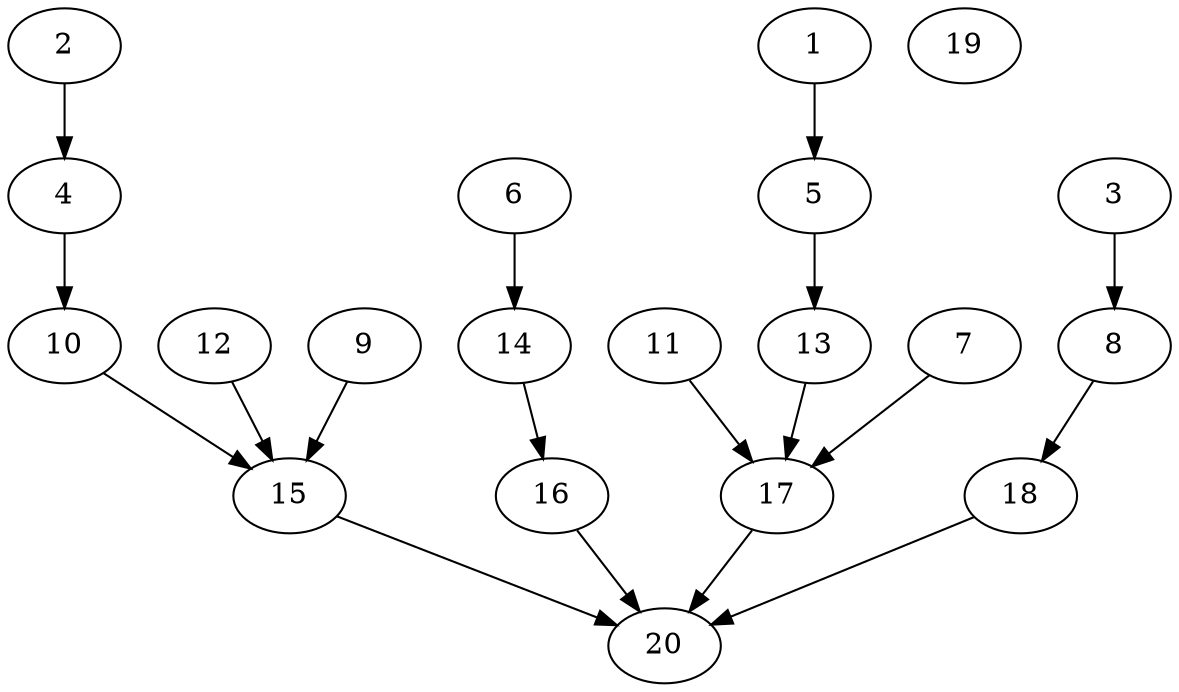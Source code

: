 digraph "Layered_N20_Layers2-4-8-4-2_Join_P1.dot" {
	1	[Weight=23];
	2	[Weight=12];
	3	[Weight=13];
	4	[Weight=32];
	5	[Weight=15];
	6	[Weight=18];
	7	[Weight=33];
	8	[Weight=35];
	9	[Weight=10];
	10	[Weight=27];
	11	[Weight=18];
	12	[Weight=34];
	13	[Weight=12];
	14	[Weight=13];
	15	[Weight=23];
	16	[Weight=19];
	17	[Weight=10];
	18	[Weight=19];
	19	[Weight=20];
	20	[Weight=14];
	1 -> 5 [Weight=0];
	2 -> 4 [Weight=13];
	3 -> 8 [Weight=13];
	4 -> 10 [Weight=1];
	5 -> 13 [Weight=20];
	6 -> 14 [Weight=12];
	7 -> 17 [Weight=7];
	8 -> 18 [Weight=14];
	9 -> 15 [Weight=0];
	10 -> 15 [Weight=8];
	11 -> 17 [Weight=20];
	12 -> 15 [Weight=4];
	13 -> 17 [Weight=1];
	14 -> 16 [Weight=5];
	15 -> 20 [Weight=7];
	16 -> 20 [Weight=1];
	17 -> 20 [Weight=13];
	18 -> 20 [Weight=10];
}
